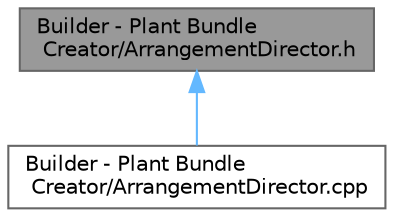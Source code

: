 digraph "Builder - Plant Bundle Creator/ArrangementDirector.h"
{
 // INTERACTIVE_SVG=YES
 // LATEX_PDF_SIZE
  bgcolor="transparent";
  edge [fontname=Helvetica,fontsize=10,labelfontname=Helvetica,labelfontsize=10];
  node [fontname=Helvetica,fontsize=10,shape=box,height=0.2,width=0.4];
  Node1 [id="Node000001",label="Builder - Plant Bundle\l Creator/ArrangementDirector.h",height=0.2,width=0.4,color="gray40", fillcolor="grey60", style="filled", fontcolor="black",tooltip="Header file for the ArrangementDirector director class."];
  Node1 -> Node2 [id="edge1_Node000001_Node000002",dir="back",color="steelblue1",style="solid",tooltip=" "];
  Node2 [id="Node000002",label="Builder - Plant Bundle\l Creator/ArrangementDirector.cpp",height=0.2,width=0.4,color="grey40", fillcolor="white", style="filled",URL="$_arrangement_director_8cpp.html",tooltip=" "];
}
